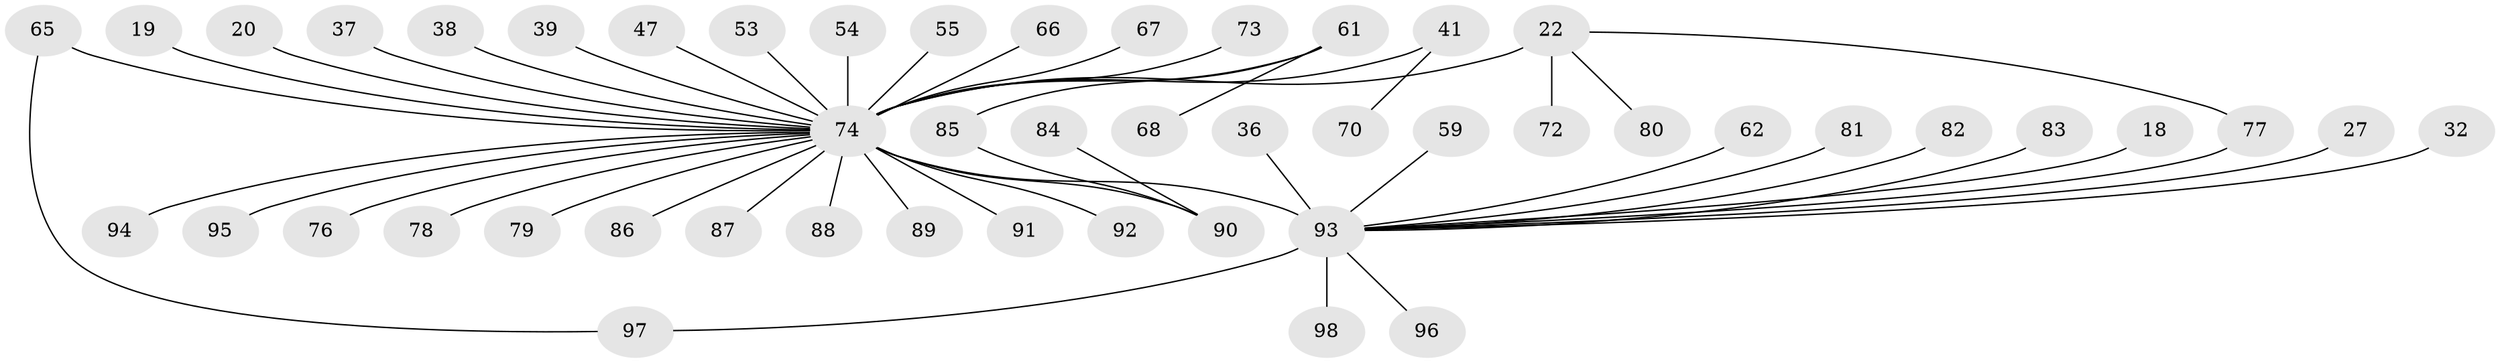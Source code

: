 // original degree distribution, {12: 0.01020408163265306, 20: 0.01020408163265306, 4: 0.07142857142857142, 14: 0.01020408163265306, 10: 0.01020408163265306, 7: 0.030612244897959183, 5: 0.030612244897959183, 2: 0.23469387755102042, 3: 0.14285714285714285, 1: 0.4489795918367347}
// Generated by graph-tools (version 1.1) at 2025/50/03/04/25 21:50:10]
// undirected, 49 vertices, 51 edges
graph export_dot {
graph [start="1"]
  node [color=gray90,style=filled];
  18;
  19;
  20;
  22 [super="+3"];
  27;
  32;
  36;
  37;
  38;
  39;
  41;
  47;
  53 [super="+45"];
  54 [super="+48"];
  55;
  59;
  61 [super="+60+14"];
  62;
  65 [super="+7"];
  66;
  67 [super="+57"];
  68;
  70;
  72;
  73;
  74 [super="+28+35+71+52+63+30"];
  76;
  77;
  78;
  79;
  80;
  81;
  82;
  83 [super="+49"];
  84;
  85;
  86;
  87;
  88 [super="+16"];
  89;
  90 [super="+8+23+50+75"];
  91 [super="+64"];
  92;
  93 [super="+17+31+44+56"];
  94;
  95;
  96;
  97 [super="+21"];
  98;
  18 -- 93;
  19 -- 74;
  20 -- 74 [weight=3];
  22 -- 72;
  22 -- 80;
  22 -- 77;
  22 -- 74 [weight=3];
  27 -- 93;
  32 -- 93;
  36 -- 93;
  37 -- 74;
  38 -- 74 [weight=2];
  39 -- 74 [weight=2];
  41 -- 70;
  41 -- 74 [weight=2];
  47 -- 74;
  53 -- 74;
  54 -- 74;
  55 -- 74;
  59 -- 93;
  61 -- 85;
  61 -- 68;
  61 -- 74 [weight=4];
  62 -- 93;
  65 -- 97;
  65 -- 74 [weight=3];
  66 -- 74;
  67 -- 74;
  73 -- 74;
  74 -- 92;
  74 -- 76;
  74 -- 90 [weight=3];
  74 -- 86;
  74 -- 87;
  74 -- 79;
  74 -- 78;
  74 -- 89;
  74 -- 94 [weight=2];
  74 -- 95;
  74 -- 88;
  74 -- 91;
  74 -- 93 [weight=9];
  77 -- 93;
  81 -- 93;
  82 -- 93;
  83 -- 93;
  84 -- 90;
  85 -- 90;
  93 -- 97;
  93 -- 96;
  93 -- 98 [weight=2];
}
